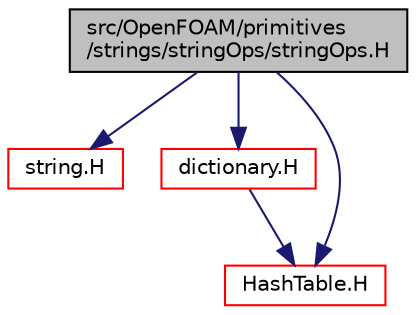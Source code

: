 digraph "src/OpenFOAM/primitives/strings/stringOps/stringOps.H"
{
  bgcolor="transparent";
  edge [fontname="Helvetica",fontsize="10",labelfontname="Helvetica",labelfontsize="10"];
  node [fontname="Helvetica",fontsize="10",shape=record];
  Node1 [label="src/OpenFOAM/primitives\l/strings/stringOps/stringOps.H",height=0.2,width=0.4,color="black", fillcolor="grey75", style="filled", fontcolor="black"];
  Node1 -> Node2 [color="midnightblue",fontsize="10",style="solid",fontname="Helvetica"];
  Node2 [label="string.H",height=0.2,width=0.4,color="red",URL="$a09165.html"];
  Node1 -> Node3 [color="midnightblue",fontsize="10",style="solid",fontname="Helvetica"];
  Node3 [label="dictionary.H",height=0.2,width=0.4,color="red",URL="$a07847.html"];
  Node3 -> Node4 [color="midnightblue",fontsize="10",style="solid",fontname="Helvetica"];
  Node4 [label="HashTable.H",height=0.2,width=0.4,color="red",URL="$a07738.html"];
  Node1 -> Node4 [color="midnightblue",fontsize="10",style="solid",fontname="Helvetica"];
}
